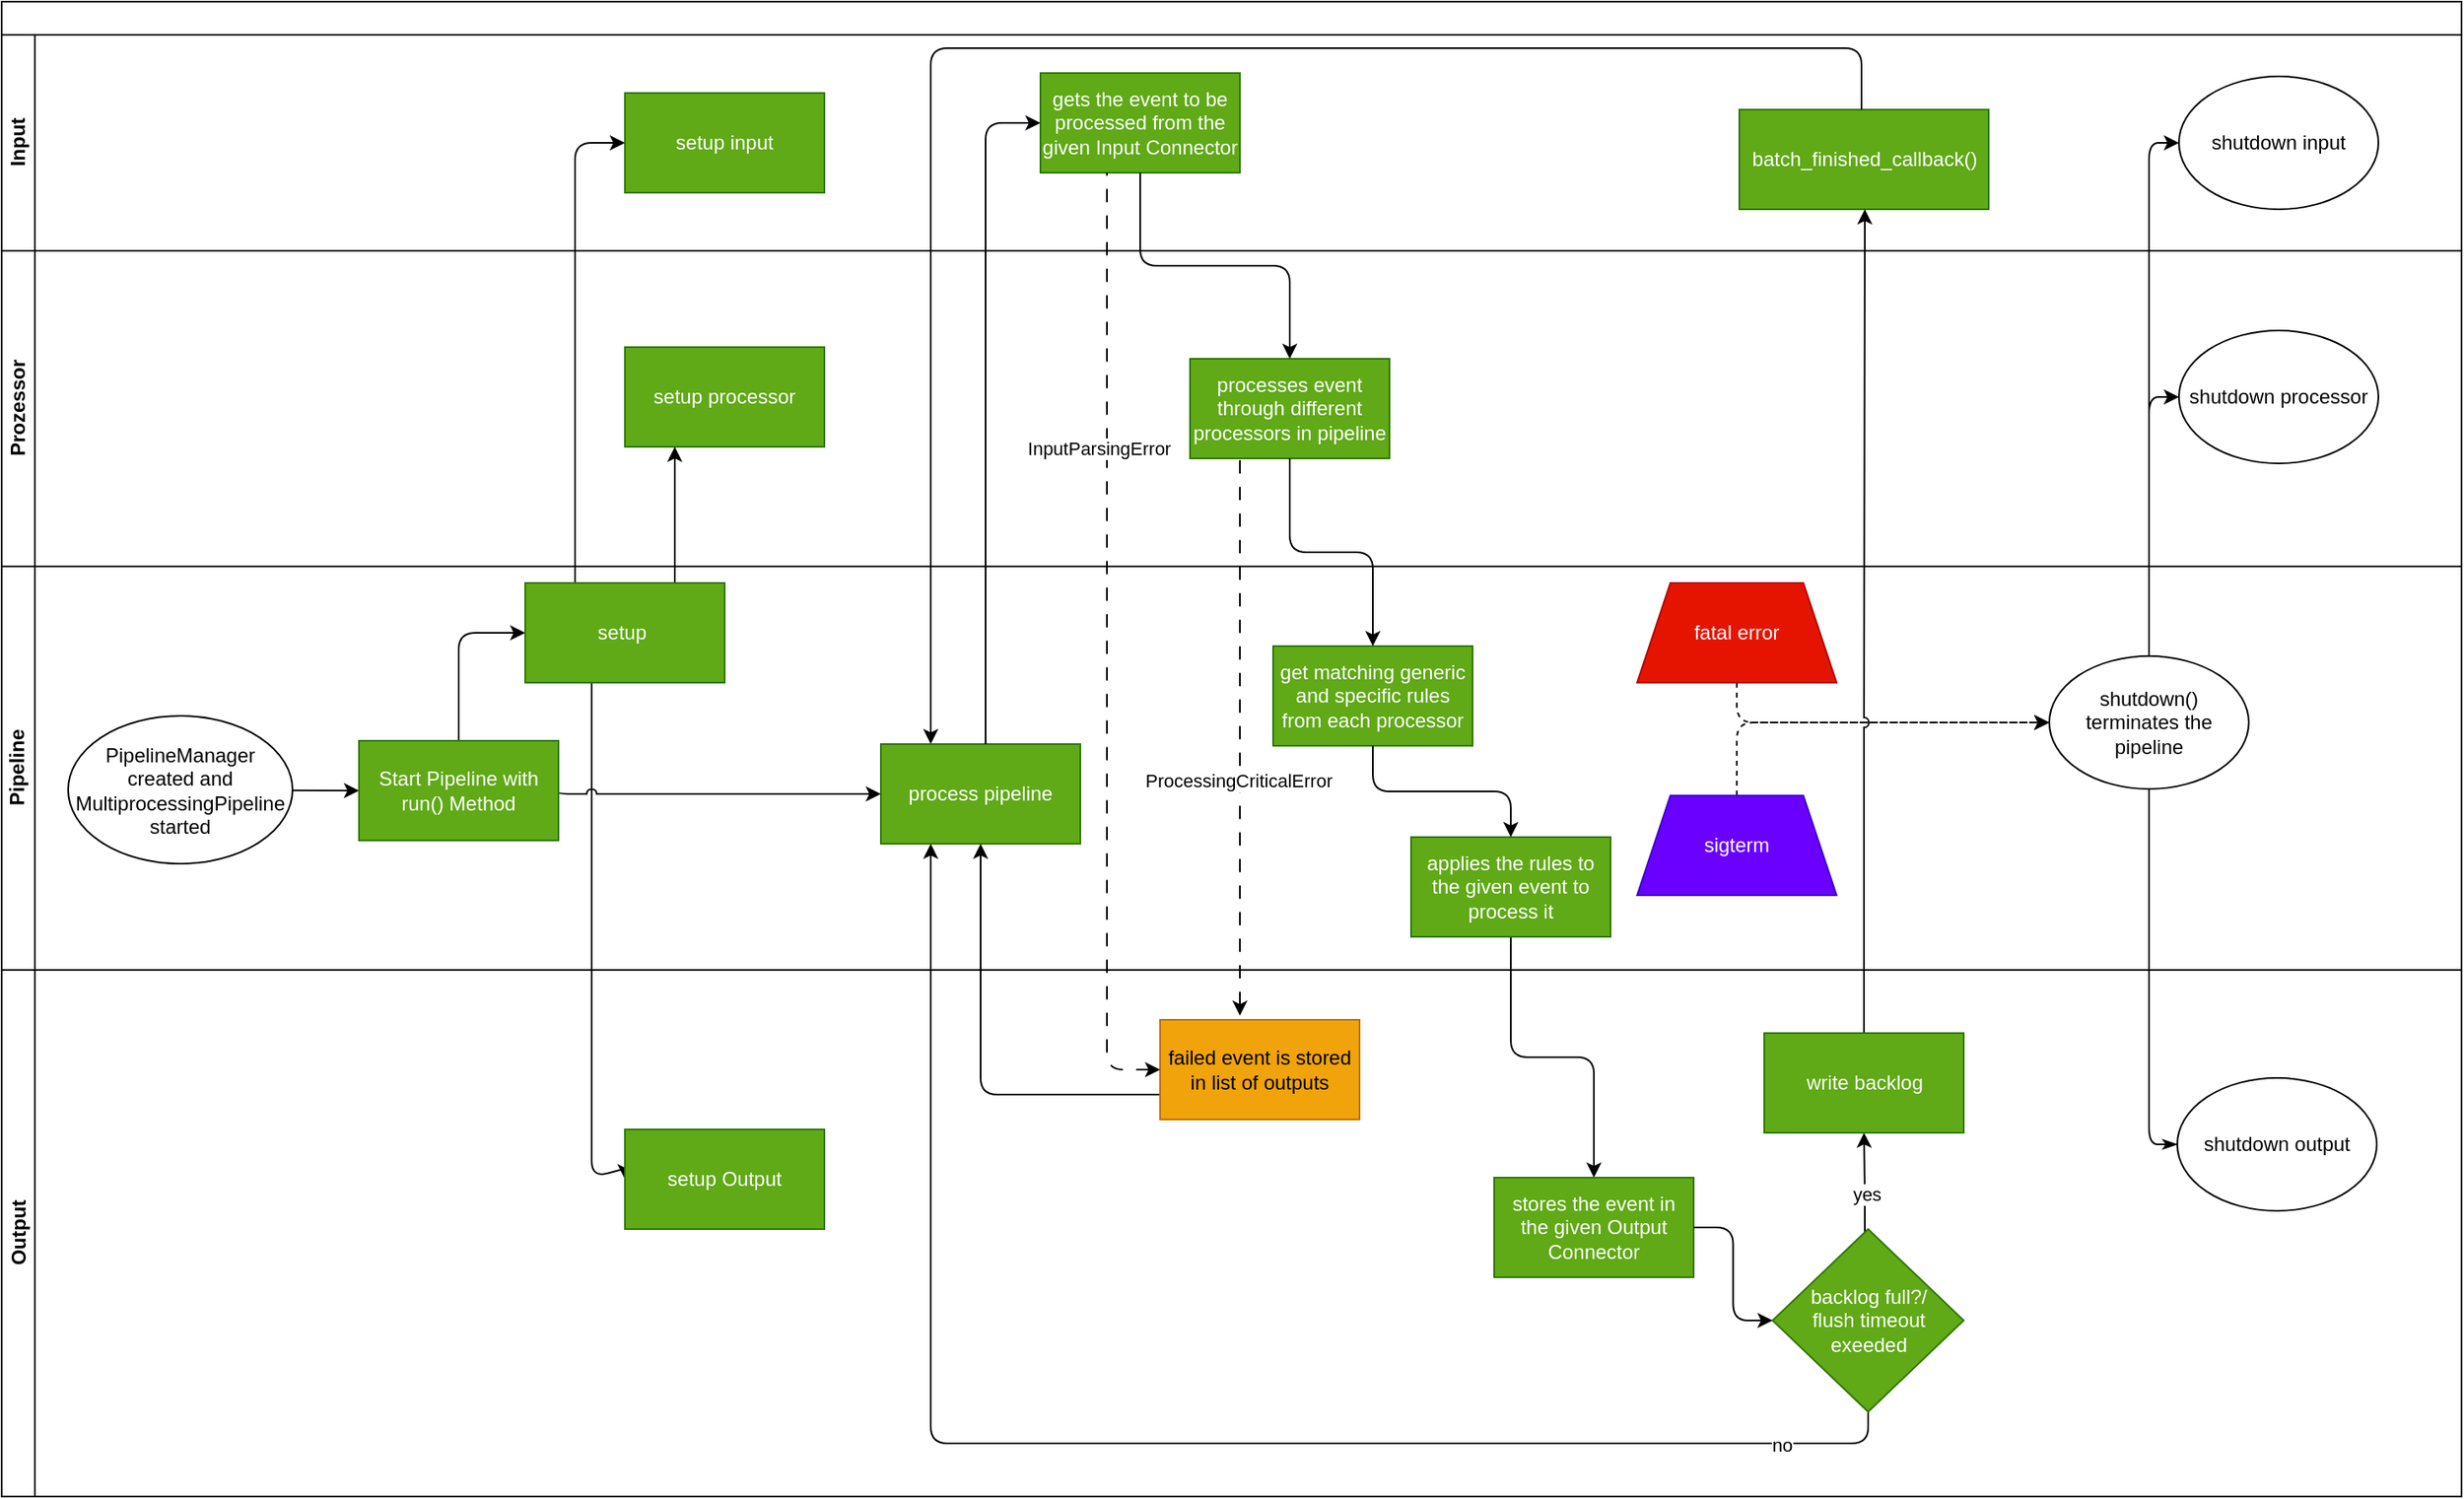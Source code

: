 <mxfile>
    <diagram id="dLlubgwYXh7pxlaa3Xrq" name="Page-1">
        <mxGraphModel dx="1387" dy="512" grid="1" gridSize="10" guides="1" tooltips="1" connect="1" arrows="1" fold="1" page="1" pageScale="1" pageWidth="850" pageHeight="1100" math="0" shadow="0">
            <root>
                <mxCell id="0"/>
                <mxCell id="1" parent="0"/>
                <mxCell id="28" value="&lt;br&gt;" style="swimlane;childLayout=stackLayout;resizeParent=1;resizeParentMax=0;horizontal=1;startSize=20;horizontalStack=0;html=1;" parent="1" vertex="1">
                    <mxGeometry x="15" y="42" width="1480" height="900" as="geometry">
                        <mxRectangle x="15" y="41" width="40" height="30" as="alternateBounds"/>
                    </mxGeometry>
                </mxCell>
                <mxCell id="116" style="edgeStyle=orthogonalEdgeStyle;jumpStyle=arc;html=1;dashed=1;entryX=0;entryY=0.5;entryDx=0;entryDy=0;exitX=0.5;exitY=0;exitDx=0;exitDy=0;" parent="28" source="115" target="49" edge="1">
                    <mxGeometry relative="1" as="geometry"/>
                </mxCell>
                <mxCell id="29" value="Input" style="swimlane;startSize=20;horizontal=0;html=1;" parent="28" vertex="1">
                    <mxGeometry y="20" width="1480" height="130" as="geometry"/>
                </mxCell>
                <mxCell id="80" value="shutdown input" style="ellipse;whiteSpace=wrap;html=1;" parent="29" vertex="1">
                    <mxGeometry x="1310" y="25" width="120" height="80" as="geometry"/>
                </mxCell>
                <mxCell id="91" value="setup input" style="whiteSpace=wrap;html=1;fillColor=#60a917;strokeColor=#2D7600;fontColor=#ffffff;rounded=0;" parent="29" vertex="1">
                    <mxGeometry x="375" y="35" width="120" height="60" as="geometry"/>
                </mxCell>
                <mxCell id="113" value="batch_finished_callback()" style="rounded=0;whiteSpace=wrap;html=1;fillColor=#60a917;fontColor=#ffffff;strokeColor=#2D7600;" parent="29" vertex="1">
                    <mxGeometry x="1045.5" y="45" width="150" height="60" as="geometry"/>
                </mxCell>
                <mxCell id="34" value="gets the event to be processed from the given Input Connector" style="whiteSpace=wrap;html=1;fillColor=#60a917;fontColor=#ffffff;strokeColor=#2D7600;" parent="29" vertex="1">
                    <mxGeometry x="625" y="23" width="120" height="60" as="geometry"/>
                </mxCell>
                <mxCell id="31" value="Prozessor" style="swimlane;startSize=20;horizontal=0;html=1;" parent="28" vertex="1">
                    <mxGeometry y="150" width="1480" height="190" as="geometry"/>
                </mxCell>
                <mxCell id="81" value="shutdown processor" style="ellipse;whiteSpace=wrap;html=1;" parent="31" vertex="1">
                    <mxGeometry x="1310" y="48" width="120" height="80" as="geometry"/>
                </mxCell>
                <mxCell id="85" value="setup processor" style="whiteSpace=wrap;html=1;fillColor=#60a917;strokeColor=#2D7600;fontColor=#ffffff;rounded=0;" parent="31" vertex="1">
                    <mxGeometry x="375" y="58" width="120" height="60" as="geometry"/>
                </mxCell>
                <mxCell id="37" value="processes event through different processors in pipeline" style="whiteSpace=wrap;html=1;fillColor=#60a917;fontColor=#ffffff;strokeColor=#2D7600;" parent="31" vertex="1">
                    <mxGeometry x="715" y="65" width="120" height="60" as="geometry"/>
                </mxCell>
                <mxCell id="86" value="" style="edgeStyle=orthogonalEdgeStyle;html=1;entryX=0.25;entryY=1;entryDx=0;entryDy=0;" parent="28" source="83" target="85" edge="1">
                    <mxGeometry relative="1" as="geometry">
                        <mxPoint x="405" y="348" as="sourcePoint"/>
                        <mxPoint x="545" y="319" as="targetPoint"/>
                        <Array as="points">
                            <mxPoint x="405" y="298"/>
                            <mxPoint x="405" y="298"/>
                        </Array>
                    </mxGeometry>
                </mxCell>
                <mxCell id="92" value="" style="edgeStyle=orthogonalEdgeStyle;html=1;entryX=0;entryY=0.5;entryDx=0;entryDy=0;exitX=0.25;exitY=0;exitDx=0;exitDy=0;" parent="28" source="83" target="91" edge="1">
                    <mxGeometry relative="1" as="geometry">
                        <Array as="points">
                            <mxPoint x="345" y="85"/>
                        </Array>
                        <mxPoint x="395" y="399" as="sourcePoint"/>
                        <mxPoint x="444" y="85" as="targetPoint"/>
                    </mxGeometry>
                </mxCell>
                <mxCell id="77" value="" style="edgeStyle=orthogonalEdgeStyle;html=1;startArrow=none;startFill=0;endArrow=classic;endFill=1;entryX=0;entryY=0.5;entryDx=0;entryDy=0;" parent="28" source="49" target="81" edge="1">
                    <mxGeometry relative="1" as="geometry">
                        <mxPoint x="1455" y="278" as="targetPoint"/>
                    </mxGeometry>
                </mxCell>
                <mxCell id="79" value="" style="edgeStyle=orthogonalEdgeStyle;html=1;startArrow=none;startFill=0;endArrow=classic;endFill=1;entryX=0;entryY=0.5;entryDx=0;entryDy=0;" parent="28" target="80" edge="1">
                    <mxGeometry relative="1" as="geometry">
                        <mxPoint x="1292" y="123" as="targetPoint"/>
                        <mxPoint x="1292" y="398" as="sourcePoint"/>
                        <Array as="points">
                            <mxPoint x="1292" y="85"/>
                        </Array>
                    </mxGeometry>
                </mxCell>
                <mxCell id="102" value="" style="endArrow=classic;html=1;entryX=0;entryY=0.5;entryDx=0;entryDy=0;dashed=1;edgeStyle=orthogonalEdgeStyle;exitX=0.5;exitY=1;exitDx=0;exitDy=0;jumpStyle=arc;" parent="28" source="99" target="49" edge="1">
                    <mxGeometry width="50" height="50" relative="1" as="geometry">
                        <mxPoint x="1128" y="478" as="sourcePoint"/>
                        <mxPoint x="1084.5" y="589" as="targetPoint"/>
                        <Array as="points">
                            <mxPoint x="1044" y="434"/>
                        </Array>
                    </mxGeometry>
                </mxCell>
                <mxCell id="62" value="" style="edgeStyle=orthogonalEdgeStyle;html=1;endArrow=none;endFill=0;startArrow=classic;startFill=1;entryX=0;entryY=0.75;entryDx=0;entryDy=0;exitX=0.5;exitY=1;exitDx=0;exitDy=0;" parent="28" source="94" target="61" edge="1">
                    <mxGeometry relative="1" as="geometry">
                        <mxPoint x="589" y="588" as="sourcePoint"/>
                        <Array as="points">
                            <mxPoint x="589" y="658"/>
                            <mxPoint x="798" y="658"/>
                        </Array>
                        <mxPoint x="918" y="954" as="targetPoint"/>
                    </mxGeometry>
                </mxCell>
                <mxCell id="90" value="" style="edgeStyle=orthogonalEdgeStyle;html=1;jumpStyle=arc;entryX=0;entryY=0.5;entryDx=0;entryDy=0;" parent="28" source="83" target="89" edge="1">
                    <mxGeometry relative="1" as="geometry">
                        <mxPoint x="475" y="578" as="sourcePoint"/>
                        <Array as="points">
                            <mxPoint x="355" y="708"/>
                            <mxPoint x="375" y="708"/>
                        </Array>
                    </mxGeometry>
                </mxCell>
                <mxCell id="108" style="edgeStyle=orthogonalEdgeStyle;html=1;exitX=0.5;exitY=1;exitDx=0;exitDy=0;entryX=0.25;entryY=1;entryDx=0;entryDy=0;" parent="28" source="105" target="94" edge="1">
                    <mxGeometry relative="1" as="geometry">
                        <mxPoint x="559" y="618" as="targetPoint"/>
                        <Array as="points">
                            <mxPoint x="1123" y="868"/>
                            <mxPoint x="559" y="868"/>
                        </Array>
                    </mxGeometry>
                </mxCell>
                <mxCell id="109" value="no" style="edgeLabel;html=1;align=center;verticalAlign=middle;resizable=0;points=[];" parent="108" vertex="1" connectable="0">
                    <mxGeometry x="-0.85" y="1" relative="1" as="geometry">
                        <mxPoint as="offset"/>
                    </mxGeometry>
                </mxCell>
                <mxCell id="47" value="" style="edgeStyle=orthogonalEdgeStyle;html=1;entryX=0.5;entryY=0;entryDx=0;entryDy=0;jumpStyle=arc;" parent="28" source="43" target="45" edge="1">
                    <mxGeometry relative="1" as="geometry">
                        <mxPoint x="1070" y="686" as="targetPoint"/>
                    </mxGeometry>
                </mxCell>
                <mxCell id="112" style="edgeStyle=orthogonalEdgeStyle;html=1;exitX=0.5;exitY=0;exitDx=0;exitDy=0;jumpStyle=arc;entryX=0.5;entryY=1;entryDx=0;entryDy=0;" parent="28" source="110" target="113" edge="1">
                    <mxGeometry relative="1" as="geometry">
                        <mxPoint x="1458" y="98" as="targetPoint"/>
                        <mxPoint x="1413" y="598" as="sourcePoint"/>
                        <Array as="points">
                            <mxPoint x="1121" y="618"/>
                            <mxPoint x="1121" y="618"/>
                            <mxPoint x="1121" y="125"/>
                        </Array>
                    </mxGeometry>
                </mxCell>
                <mxCell id="114" style="edgeStyle=orthogonalEdgeStyle;html=1;entryX=0.25;entryY=0;entryDx=0;entryDy=0;" parent="28" source="113" target="94" edge="1">
                    <mxGeometry relative="1" as="geometry">
                        <mxPoint x="458" y="447" as="targetPoint"/>
                        <Array as="points">
                            <mxPoint x="1119" y="28"/>
                            <mxPoint x="559" y="28"/>
                        </Array>
                    </mxGeometry>
                </mxCell>
                <mxCell id="30" value="Pipeline" style="swimlane;startSize=20;horizontal=0;html=1;" parent="28" vertex="1">
                    <mxGeometry y="340" width="1480" height="243" as="geometry"/>
                </mxCell>
                <mxCell id="73" value="" style="edgeStyle=none;html=1;entryX=0;entryY=0.5;entryDx=0;entryDy=0;" parent="30" source="48" target="71" edge="1">
                    <mxGeometry relative="1" as="geometry">
                        <mxPoint x="255" y="139" as="targetPoint"/>
                    </mxGeometry>
                </mxCell>
                <mxCell id="48" value="PipelineManager created and MultiprocessingPipeline started" style="ellipse;whiteSpace=wrap;html=1;rounded=1;shadow=0;glass=0;sketch=0;" parent="30" vertex="1">
                    <mxGeometry x="40" y="90" width="135" height="89" as="geometry"/>
                </mxCell>
                <mxCell id="84" value="" style="edgeStyle=orthogonalEdgeStyle;html=1;exitX=0.5;exitY=0;exitDx=0;exitDy=0;entryX=0;entryY=0.5;entryDx=0;entryDy=0;" parent="30" source="71" target="83" edge="1">
                    <mxGeometry relative="1" as="geometry"/>
                </mxCell>
                <mxCell id="97" value="" style="jumpStyle=arc;html=1;edgeStyle=orthogonalEdgeStyle;exitX=1;exitY=0.5;exitDx=0;exitDy=0;entryX=0;entryY=0.5;entryDx=0;entryDy=0;" parent="30" source="71" target="94" edge="1">
                    <mxGeometry relative="1" as="geometry">
                        <mxPoint x="665" y="149" as="targetPoint"/>
                        <Array as="points">
                            <mxPoint x="335" y="137"/>
                        </Array>
                    </mxGeometry>
                </mxCell>
                <mxCell id="71" value="Start Pipeline with run() Method" style="rounded=0;whiteSpace=wrap;html=1;fillColor=#60a917;fontColor=#ffffff;strokeColor=#2D7600;" parent="30" vertex="1">
                    <mxGeometry x="215" y="105" width="120" height="60" as="geometry"/>
                </mxCell>
                <mxCell id="83" value="setup&amp;nbsp;" style="whiteSpace=wrap;html=1;fillColor=#60a917;strokeColor=#2D7600;fontColor=#ffffff;rounded=0;" parent="30" vertex="1">
                    <mxGeometry x="315" y="10" width="120" height="60" as="geometry"/>
                </mxCell>
                <mxCell id="94" value="process pipeline" style="whiteSpace=wrap;html=1;fillColor=#60a917;strokeColor=#2D7600;fontColor=#ffffff;rounded=0;" parent="30" vertex="1">
                    <mxGeometry x="529" y="107" width="120" height="60" as="geometry"/>
                </mxCell>
                <mxCell id="99" value="fatal error" style="shape=trapezoid;perimeter=trapezoidPerimeter;whiteSpace=wrap;html=1;fixedSize=1;fillColor=#e51400;fontColor=#ffffff;strokeColor=#B20000;" parent="30" vertex="1">
                    <mxGeometry x="984" y="10" width="120" height="60" as="geometry"/>
                </mxCell>
                <mxCell id="39" value="get matching generic and specific rules from each processor" style="whiteSpace=wrap;html=1;fillColor=#60a917;fontColor=#ffffff;strokeColor=#2D7600;" parent="30" vertex="1">
                    <mxGeometry x="765" y="48" width="120" height="60" as="geometry"/>
                </mxCell>
                <mxCell id="43" value="applies the rules to the given event to process it" style="whiteSpace=wrap;html=1;fillColor=#60a917;fontColor=#ffffff;strokeColor=#2D7600;" parent="30" vertex="1">
                    <mxGeometry x="848" y="163" width="120" height="60" as="geometry"/>
                </mxCell>
                <mxCell id="44" value="" style="edgeStyle=orthogonalEdgeStyle;html=1;" parent="30" source="39" target="43" edge="1">
                    <mxGeometry relative="1" as="geometry"/>
                </mxCell>
                <mxCell id="115" value="sigterm" style="shape=trapezoid;perimeter=trapezoidPerimeter;whiteSpace=wrap;html=1;fixedSize=1;fillColor=#6a00ff;strokeColor=#3700CC;fontColor=#ffffff;" parent="30" vertex="1">
                    <mxGeometry x="984" y="138" width="120" height="60" as="geometry"/>
                </mxCell>
                <mxCell id="32" value="Output" style="swimlane;startSize=20;horizontal=0;html=1;" parent="28" vertex="1">
                    <mxGeometry y="583" width="1480" height="317" as="geometry"/>
                </mxCell>
                <mxCell id="49" value="shutdown() terminates the pipeline" style="ellipse;whiteSpace=wrap;html=1;rounded=1;shadow=0;glass=0;sketch=0;" parent="32" vertex="1">
                    <mxGeometry x="1232" y="-189" width="120" height="80" as="geometry"/>
                </mxCell>
                <mxCell id="61" value="failed event is stored in list of outputs" style="whiteSpace=wrap;html=1;fillColor=#f0a30a;strokeColor=#BD7000;fontColor=#000000;" parent="32" vertex="1">
                    <mxGeometry x="697" y="30" width="120" height="60" as="geometry"/>
                </mxCell>
                <mxCell id="82" value="shutdown output" style="ellipse;whiteSpace=wrap;html=1;" parent="32" vertex="1">
                    <mxGeometry x="1309" y="65" width="120" height="80" as="geometry"/>
                </mxCell>
                <mxCell id="70" value="" style="edgeStyle=orthogonalEdgeStyle;html=1;endArrow=none;endFill=0;startArrow=classicThin;startFill=1;exitX=0;exitY=0.5;exitDx=0;exitDy=0;" parent="32" source="82" target="49" edge="1">
                    <mxGeometry relative="1" as="geometry">
                        <mxPoint x="1365" y="45" as="sourcePoint"/>
                    </mxGeometry>
                </mxCell>
                <mxCell id="89" value="setup Output" style="whiteSpace=wrap;html=1;fillColor=#60a917;strokeColor=#2D7600;fontColor=#ffffff;rounded=0;" parent="32" vertex="1">
                    <mxGeometry x="375" y="96" width="120" height="60" as="geometry"/>
                </mxCell>
                <mxCell id="111" value="" style="edgeStyle=orthogonalEdgeStyle;html=1;entryX=0.5;entryY=1;entryDx=0;entryDy=0;" parent="32" source="105" target="110" edge="1">
                    <mxGeometry relative="1" as="geometry">
                        <Array as="points">
                            <mxPoint x="1121" y="136"/>
                            <mxPoint x="1121" y="98"/>
                        </Array>
                    </mxGeometry>
                </mxCell>
                <mxCell id="118" value="yes" style="edgeLabel;html=1;align=center;verticalAlign=middle;resizable=0;points=[];" vertex="1" connectable="0" parent="111">
                    <mxGeometry x="-0.22" y="3" relative="1" as="geometry">
                        <mxPoint x="4" as="offset"/>
                    </mxGeometry>
                </mxCell>
                <mxCell id="105" value="backlog full?/&lt;br&gt;flush timeout exeeded" style="rhombus;whiteSpace=wrap;html=1;fillColor=#60a917;fontColor=#ffffff;strokeColor=#2D7600;" parent="32" vertex="1">
                    <mxGeometry x="1065.5" y="156" width="115" height="110" as="geometry"/>
                </mxCell>
                <mxCell id="110" value="write backlog" style="whiteSpace=wrap;html=1;fillColor=#60a917;strokeColor=#2D7600;fontColor=#ffffff;" parent="32" vertex="1">
                    <mxGeometry x="1060.5" y="38" width="120" height="60" as="geometry"/>
                </mxCell>
                <mxCell id="45" value="stores the event in the given Output Connector" style="whiteSpace=wrap;html=1;fillColor=#60a917;fontColor=#ffffff;strokeColor=#2D7600;" parent="32" vertex="1">
                    <mxGeometry x="898" y="125" width="120" height="60" as="geometry"/>
                </mxCell>
                <mxCell id="106" style="edgeStyle=orthogonalEdgeStyle;html=1;entryX=0;entryY=0.5;entryDx=0;entryDy=0;" parent="32" source="45" target="105" edge="1">
                    <mxGeometry relative="1" as="geometry"/>
                </mxCell>
                <mxCell id="36" value="" style="edgeStyle=orthogonalEdgeStyle;html=1;entryX=0;entryY=0.5;entryDx=0;entryDy=0;jumpStyle=arc;" parent="28" source="94" target="34" edge="1">
                    <mxGeometry relative="1" as="geometry">
                        <mxPoint x="-3" y="470" as="sourcePoint"/>
                        <mxPoint x="-1" y="69" as="targetPoint"/>
                        <Array as="points">
                            <mxPoint x="592" y="73"/>
                        </Array>
                    </mxGeometry>
                </mxCell>
                <mxCell id="66" value="" style="edgeStyle=orthogonalEdgeStyle;html=1;startArrow=classic;startFill=1;endArrow=none;endFill=0;exitX=0;exitY=0.5;exitDx=0;exitDy=0;dashed=1;dashPattern=8 8;" parent="28" source="61" target="34" edge="1">
                    <mxGeometry relative="1" as="geometry">
                        <mxPoint x="689" y="774" as="sourcePoint"/>
                        <mxPoint x="652" y="102" as="targetPoint"/>
                        <Array as="points">
                            <mxPoint x="665" y="643"/>
                        </Array>
                    </mxGeometry>
                </mxCell>
                <mxCell id="67" value="InputParsingError" style="edgeLabel;html=1;align=center;verticalAlign=middle;resizable=0;points=[];" parent="66" vertex="1" connectable="0">
                    <mxGeometry x="-0.05" y="5" relative="1" as="geometry">
                        <mxPoint y="-135" as="offset"/>
                    </mxGeometry>
                </mxCell>
                <mxCell id="38" value="" style="edgeStyle=orthogonalEdgeStyle;html=1;" parent="28" source="34" target="37" edge="1">
                    <mxGeometry relative="1" as="geometry">
                        <mxPoint x="686.0" y="103" as="sourcePoint"/>
                    </mxGeometry>
                </mxCell>
                <mxCell id="41" value="" style="edgeStyle=orthogonalEdgeStyle;html=1;entryX=0.5;entryY=0;entryDx=0;entryDy=0;" parent="28" source="37" target="39" edge="1">
                    <mxGeometry relative="1" as="geometry">
                        <mxPoint x="775" y="359" as="targetPoint"/>
                    </mxGeometry>
                </mxCell>
                <mxCell id="64" value="" style="html=1;startArrow=classic;startFill=1;endArrow=none;endFill=0;entryX=0.25;entryY=1;entryDx=0;entryDy=0;exitX=0.4;exitY=-0.041;exitDx=0;exitDy=0;dashed=1;dashPattern=8 8;exitPerimeter=0;" parent="28" source="61" target="37" edge="1">
                    <mxGeometry relative="1" as="geometry">
                        <mxPoint x="729.2" y="742.74" as="sourcePoint"/>
                        <mxPoint x="728.72" y="279" as="targetPoint"/>
                    </mxGeometry>
                </mxCell>
                <mxCell id="68" value="ProcessingCriticalError" style="edgeLabel;html=1;align=center;verticalAlign=middle;resizable=0;points=[];" parent="64" vertex="1" connectable="0">
                    <mxGeometry x="-0.15" y="1" relative="1" as="geometry">
                        <mxPoint y="1" as="offset"/>
                    </mxGeometry>
                </mxCell>
            </root>
        </mxGraphModel>
    </diagram>
</mxfile>